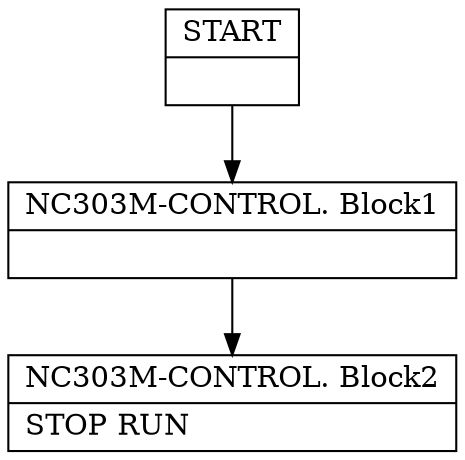 digraph Cfg {
node [
shape = "record"
]

edge [
arrowtail = "empty"
]
Block0 [
label = "{START|}"
]
Block1 [
label = "{NC303M-CONTROL. Block1|}"
]
Block2 [
label = "{NC303M-CONTROL. Block2|    STOP RUN\l}"
]
Block0 -> Block1
Block1 -> Block2

}
